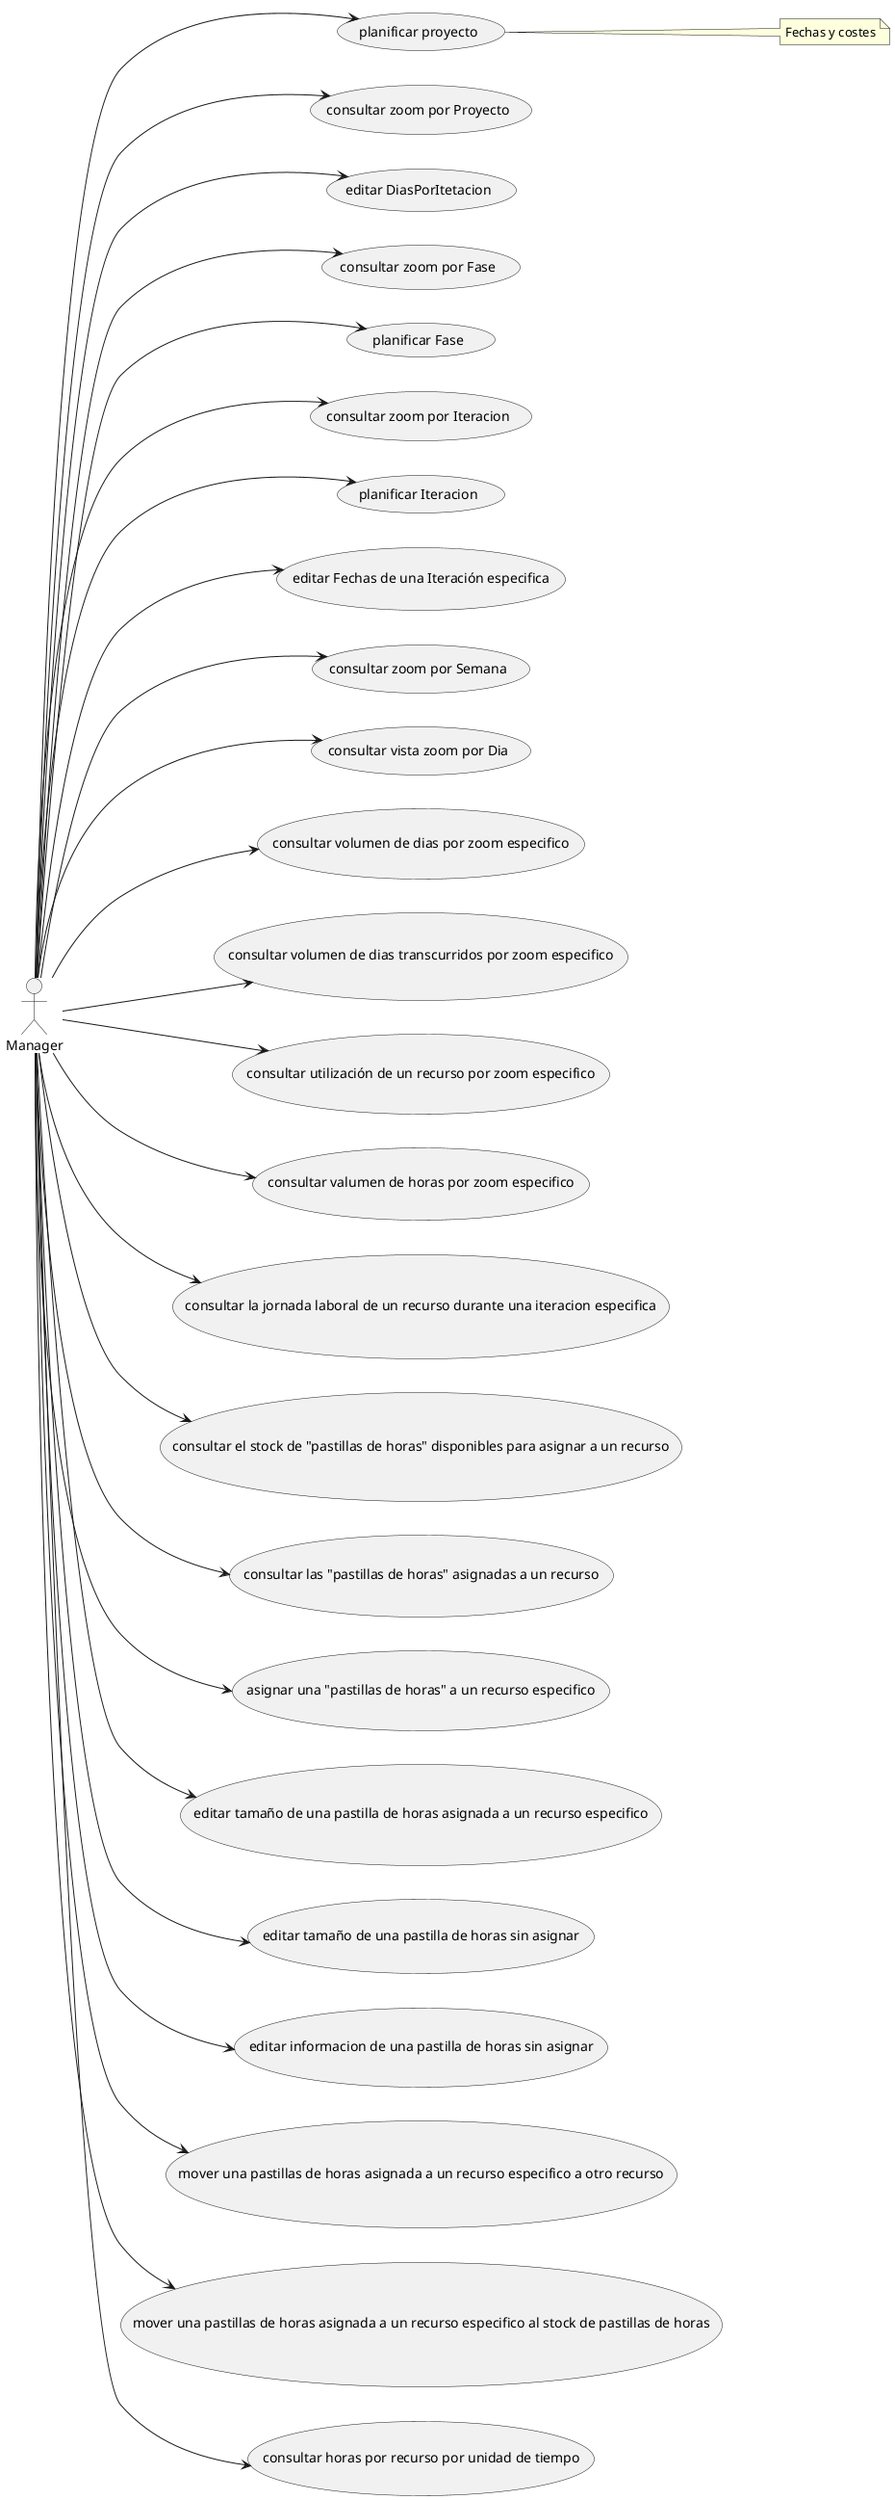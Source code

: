 @startuml
left to right direction
(planificar proyecto) as (planProject)


:Manager: --> (planProject)
:Manager: --> (consultar zoom por Proyecto)
:Manager: --> (editar DiasPorItetacion)
:Manager: --> (consultar zoom por Fase)
:Manager: --> (planificar Fase)
:Manager: --> (consultar zoom por Iteracion)
:Manager: --> (planificar Iteracion)
:Manager: --> (editar Fechas de una Iteración especifica)
:Manager: --> (consultar zoom por Semana)
:Manager: --> (consultar vista zoom por Dia)
:Manager: --> (consultar volumen de dias por zoom especifico)
:Manager: --> (consultar volumen de dias transcurridos por zoom especifico)
:Manager: --> (consultar utilización de un recurso por zoom especifico)
:Manager: --> (consultar valumen de horas por zoom especifico)
:Manager: --> (consultar la jornada laboral de un recurso durante una iteracion especifica)
:Manager: --> (consultar el stock de "pastillas de horas" disponibles para asignar a un recurso)
:Manager: --> (consultar las "pastillas de horas" asignadas a un recurso)
:Manager: --> (asignar una "pastillas de horas" a un recurso especifico)
:Manager: --> (editar tamaño de una pastilla de horas asignada a un recurso especifico)
:Manager: --> (editar tamaño de una pastilla de horas sin asignar)
:Manager: --> (editar informacion de una pastilla de horas sin asignar)
:Manager: --> (mover una pastillas de horas asignada a un recurso especifico a otro recurso)
:Manager: --> (mover una pastillas de horas asignada a un recurso especifico al stock de pastillas de horas)


:Manager: --> (consultar horas por recurso por unidad de tiempo)


note right of (planProject)
  Fechas y costes
end note

@enduml